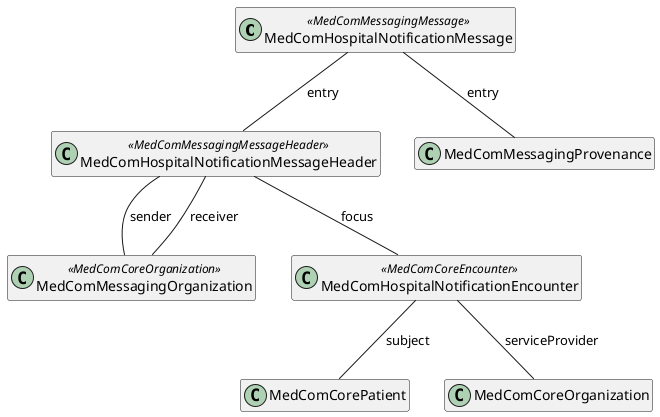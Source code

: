 @startuml HospitalNotification

hide empty members

class "MedComHospitalNotificationMessage" as message <<MedComMessagingMessage>>
class "MedComHospitalNotificationMessageHeader" as messageHeader <<MedComMessagingMessageHeader>>
class "MedComMessagingOrganization" as organization <<MedComCoreOrganization>>
class "MedComCorePatient" as patient
class "MedComHospitalNotificationEncounter" as encounter <<MedComCoreEncounter>>
class "MedComMessagingProvenance" as provenance
class "MedComCoreOrganization" as serviceProvider

message -- messageHeader : "entry"
messageHeader -- encounter : "focus"
encounter -- patient : "subject"
encounter -- serviceProvider : "serviceProvider"
message -- provenance : "entry"

messageHeader -- organization : "sender"
messageHeader -- organization : "receiver"

@enduml
